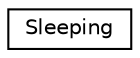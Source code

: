 digraph "Graphical Class Hierarchy"
{
  edge [fontname="Helvetica",fontsize="10",labelfontname="Helvetica",labelfontsize="10"];
  node [fontname="Helvetica",fontsize="10",shape=record];
  rankdir="LR";
  Node1 [label="Sleeping",height=0.2,width=0.4,color="black", fillcolor="white", style="filled",URL="$classSleeping.html"];
}
